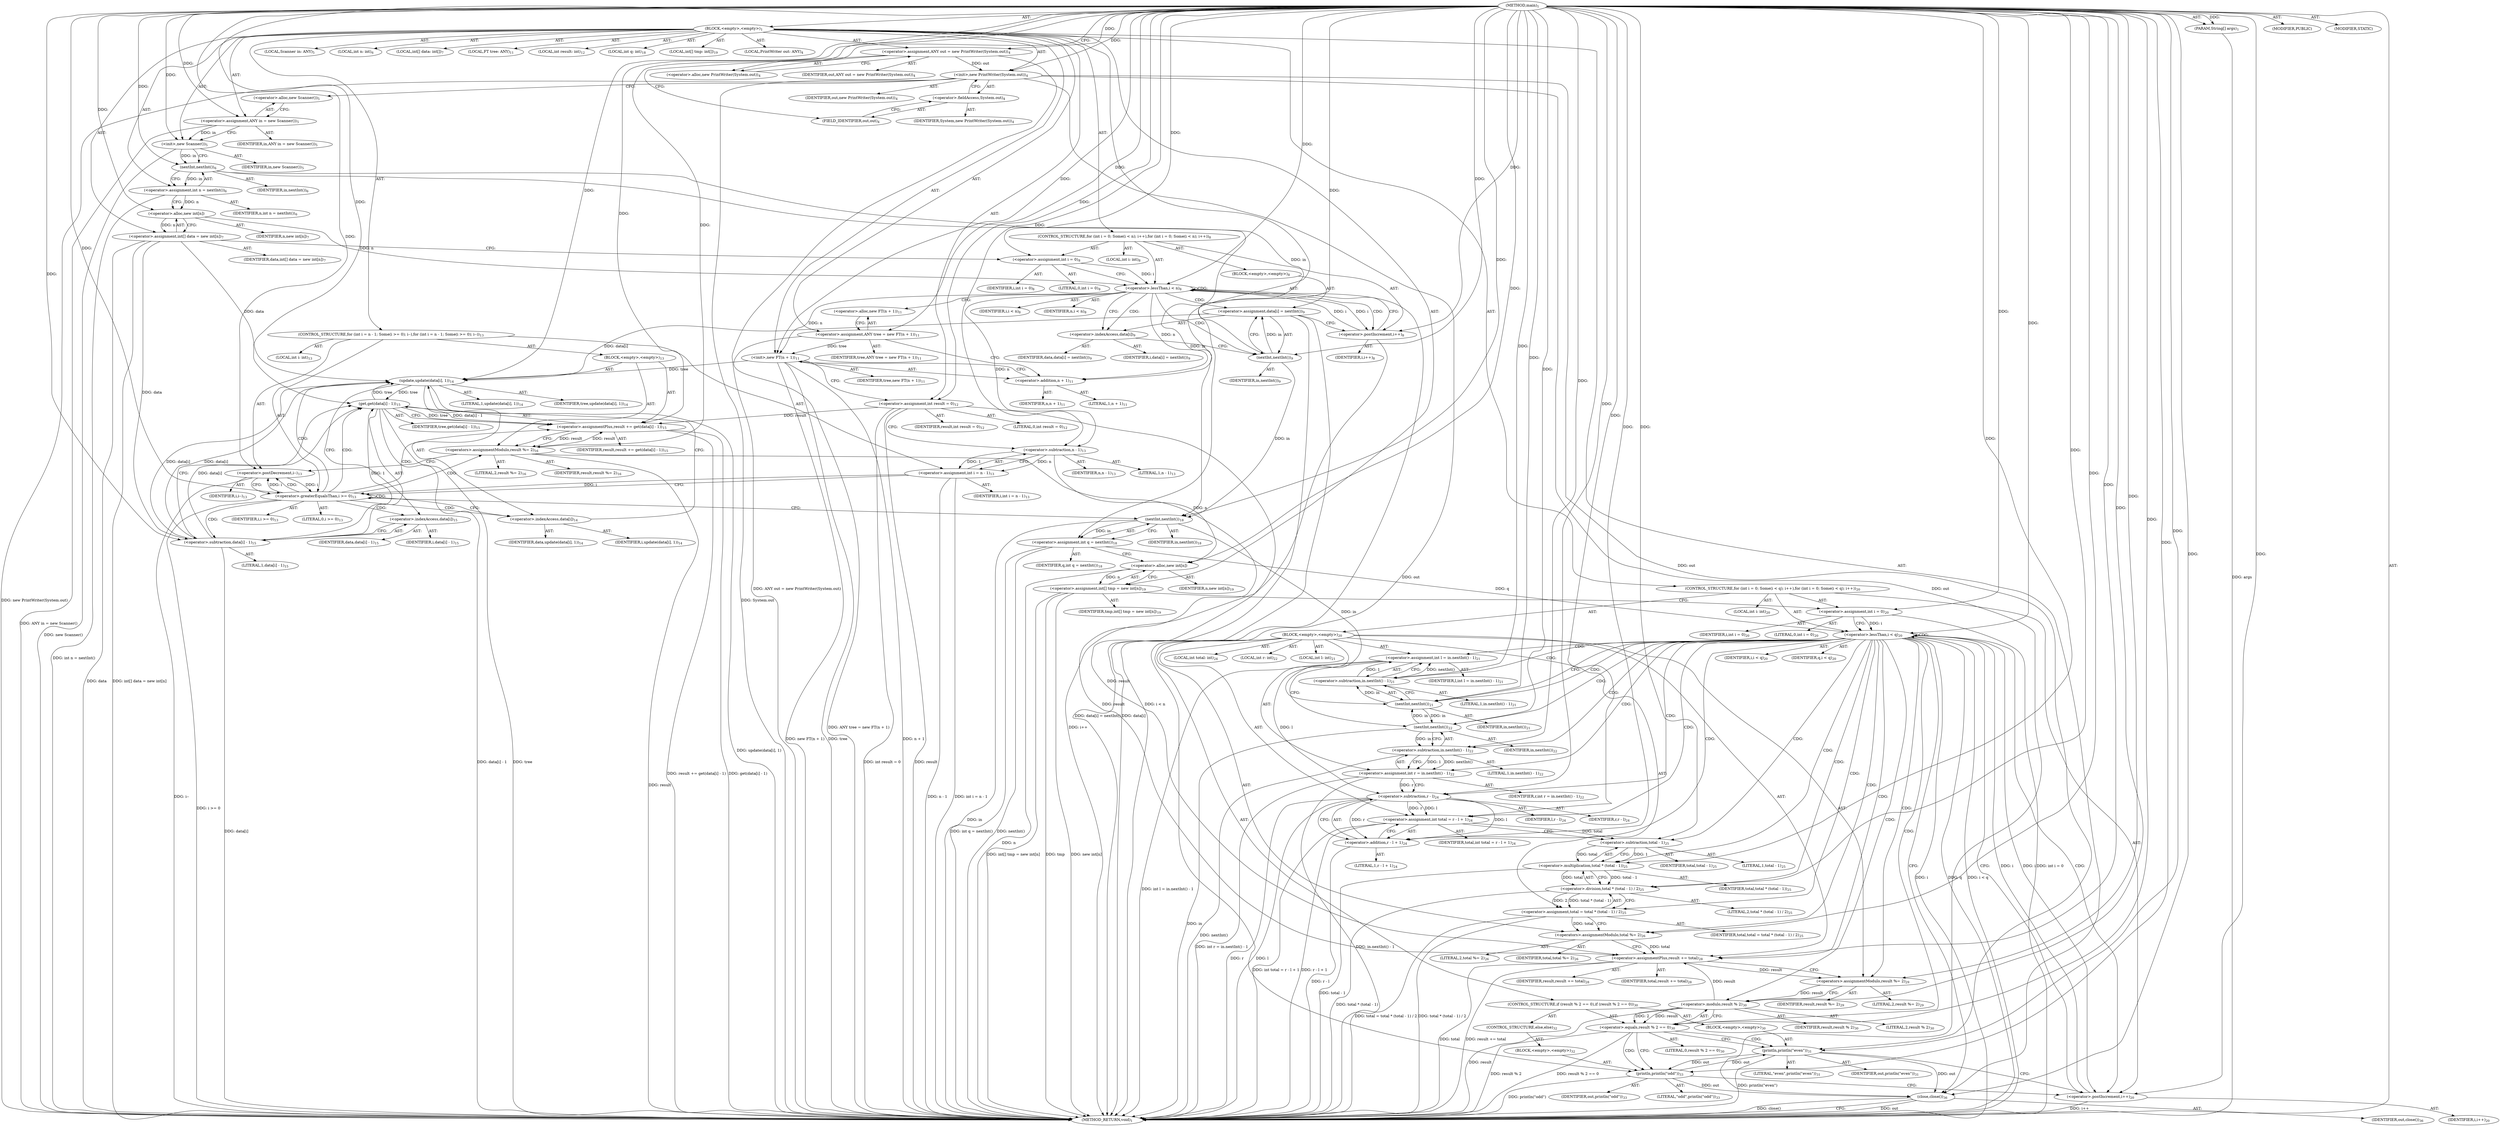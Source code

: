 digraph "main" {  
"23" [label = <(METHOD,main)<SUB>1</SUB>> ]
"24" [label = <(PARAM,String[] args)<SUB>1</SUB>> ]
"25" [label = <(BLOCK,&lt;empty&gt;,&lt;empty&gt;)<SUB>1</SUB>> ]
"4" [label = <(LOCAL,PrintWriter out: ANY)<SUB>4</SUB>> ]
"26" [label = <(&lt;operator&gt;.assignment,ANY out = new PrintWriter(System.out))<SUB>4</SUB>> ]
"27" [label = <(IDENTIFIER,out,ANY out = new PrintWriter(System.out))<SUB>4</SUB>> ]
"28" [label = <(&lt;operator&gt;.alloc,new PrintWriter(System.out))<SUB>4</SUB>> ]
"29" [label = <(&lt;init&gt;,new PrintWriter(System.out))<SUB>4</SUB>> ]
"3" [label = <(IDENTIFIER,out,new PrintWriter(System.out))<SUB>4</SUB>> ]
"30" [label = <(&lt;operator&gt;.fieldAccess,System.out)<SUB>4</SUB>> ]
"31" [label = <(IDENTIFIER,System,new PrintWriter(System.out))<SUB>4</SUB>> ]
"32" [label = <(FIELD_IDENTIFIER,out,out)<SUB>4</SUB>> ]
"6" [label = <(LOCAL,Scanner in: ANY)<SUB>5</SUB>> ]
"33" [label = <(&lt;operator&gt;.assignment,ANY in = new Scanner())<SUB>5</SUB>> ]
"34" [label = <(IDENTIFIER,in,ANY in = new Scanner())<SUB>5</SUB>> ]
"35" [label = <(&lt;operator&gt;.alloc,new Scanner())<SUB>5</SUB>> ]
"36" [label = <(&lt;init&gt;,new Scanner())<SUB>5</SUB>> ]
"5" [label = <(IDENTIFIER,in,new Scanner())<SUB>5</SUB>> ]
"37" [label = <(LOCAL,int n: int)<SUB>6</SUB>> ]
"38" [label = <(&lt;operator&gt;.assignment,int n = nextInt())<SUB>6</SUB>> ]
"39" [label = <(IDENTIFIER,n,int n = nextInt())<SUB>6</SUB>> ]
"40" [label = <(nextInt,nextInt())<SUB>6</SUB>> ]
"41" [label = <(IDENTIFIER,in,nextInt())<SUB>6</SUB>> ]
"42" [label = <(LOCAL,int[] data: int[])<SUB>7</SUB>> ]
"43" [label = <(&lt;operator&gt;.assignment,int[] data = new int[n])<SUB>7</SUB>> ]
"44" [label = <(IDENTIFIER,data,int[] data = new int[n])<SUB>7</SUB>> ]
"45" [label = <(&lt;operator&gt;.alloc,new int[n])> ]
"46" [label = <(IDENTIFIER,n,new int[n])<SUB>7</SUB>> ]
"47" [label = <(CONTROL_STRUCTURE,for (int i = 0; Some(i &lt; n); i++),for (int i = 0; Some(i &lt; n); i++))<SUB>8</SUB>> ]
"48" [label = <(LOCAL,int i: int)<SUB>8</SUB>> ]
"49" [label = <(&lt;operator&gt;.assignment,int i = 0)<SUB>8</SUB>> ]
"50" [label = <(IDENTIFIER,i,int i = 0)<SUB>8</SUB>> ]
"51" [label = <(LITERAL,0,int i = 0)<SUB>8</SUB>> ]
"52" [label = <(&lt;operator&gt;.lessThan,i &lt; n)<SUB>8</SUB>> ]
"53" [label = <(IDENTIFIER,i,i &lt; n)<SUB>8</SUB>> ]
"54" [label = <(IDENTIFIER,n,i &lt; n)<SUB>8</SUB>> ]
"55" [label = <(&lt;operator&gt;.postIncrement,i++)<SUB>8</SUB>> ]
"56" [label = <(IDENTIFIER,i,i++)<SUB>8</SUB>> ]
"57" [label = <(BLOCK,&lt;empty&gt;,&lt;empty&gt;)<SUB>8</SUB>> ]
"58" [label = <(&lt;operator&gt;.assignment,data[i] = nextInt())<SUB>9</SUB>> ]
"59" [label = <(&lt;operator&gt;.indexAccess,data[i])<SUB>9</SUB>> ]
"60" [label = <(IDENTIFIER,data,data[i] = nextInt())<SUB>9</SUB>> ]
"61" [label = <(IDENTIFIER,i,data[i] = nextInt())<SUB>9</SUB>> ]
"62" [label = <(nextInt,nextInt())<SUB>9</SUB>> ]
"63" [label = <(IDENTIFIER,in,nextInt())<SUB>9</SUB>> ]
"8" [label = <(LOCAL,FT tree: ANY)<SUB>11</SUB>> ]
"64" [label = <(&lt;operator&gt;.assignment,ANY tree = new FT(n + 1))<SUB>11</SUB>> ]
"65" [label = <(IDENTIFIER,tree,ANY tree = new FT(n + 1))<SUB>11</SUB>> ]
"66" [label = <(&lt;operator&gt;.alloc,new FT(n + 1))<SUB>11</SUB>> ]
"67" [label = <(&lt;init&gt;,new FT(n + 1))<SUB>11</SUB>> ]
"7" [label = <(IDENTIFIER,tree,new FT(n + 1))<SUB>11</SUB>> ]
"68" [label = <(&lt;operator&gt;.addition,n + 1)<SUB>11</SUB>> ]
"69" [label = <(IDENTIFIER,n,n + 1)<SUB>11</SUB>> ]
"70" [label = <(LITERAL,1,n + 1)<SUB>11</SUB>> ]
"71" [label = <(LOCAL,int result: int)<SUB>12</SUB>> ]
"72" [label = <(&lt;operator&gt;.assignment,int result = 0)<SUB>12</SUB>> ]
"73" [label = <(IDENTIFIER,result,int result = 0)<SUB>12</SUB>> ]
"74" [label = <(LITERAL,0,int result = 0)<SUB>12</SUB>> ]
"75" [label = <(CONTROL_STRUCTURE,for (int i = n - 1; Some(i &gt;= 0); i--),for (int i = n - 1; Some(i &gt;= 0); i--))<SUB>13</SUB>> ]
"76" [label = <(LOCAL,int i: int)<SUB>13</SUB>> ]
"77" [label = <(&lt;operator&gt;.assignment,int i = n - 1)<SUB>13</SUB>> ]
"78" [label = <(IDENTIFIER,i,int i = n - 1)<SUB>13</SUB>> ]
"79" [label = <(&lt;operator&gt;.subtraction,n - 1)<SUB>13</SUB>> ]
"80" [label = <(IDENTIFIER,n,n - 1)<SUB>13</SUB>> ]
"81" [label = <(LITERAL,1,n - 1)<SUB>13</SUB>> ]
"82" [label = <(&lt;operator&gt;.greaterEqualsThan,i &gt;= 0)<SUB>13</SUB>> ]
"83" [label = <(IDENTIFIER,i,i &gt;= 0)<SUB>13</SUB>> ]
"84" [label = <(LITERAL,0,i &gt;= 0)<SUB>13</SUB>> ]
"85" [label = <(&lt;operator&gt;.postDecrement,i--)<SUB>13</SUB>> ]
"86" [label = <(IDENTIFIER,i,i--)<SUB>13</SUB>> ]
"87" [label = <(BLOCK,&lt;empty&gt;,&lt;empty&gt;)<SUB>13</SUB>> ]
"88" [label = <(update,update(data[i], 1))<SUB>14</SUB>> ]
"89" [label = <(IDENTIFIER,tree,update(data[i], 1))<SUB>14</SUB>> ]
"90" [label = <(&lt;operator&gt;.indexAccess,data[i])<SUB>14</SUB>> ]
"91" [label = <(IDENTIFIER,data,update(data[i], 1))<SUB>14</SUB>> ]
"92" [label = <(IDENTIFIER,i,update(data[i], 1))<SUB>14</SUB>> ]
"93" [label = <(LITERAL,1,update(data[i], 1))<SUB>14</SUB>> ]
"94" [label = <(&lt;operator&gt;.assignmentPlus,result += get(data[i] - 1))<SUB>15</SUB>> ]
"95" [label = <(IDENTIFIER,result,result += get(data[i] - 1))<SUB>15</SUB>> ]
"96" [label = <(get,get(data[i] - 1))<SUB>15</SUB>> ]
"97" [label = <(IDENTIFIER,tree,get(data[i] - 1))<SUB>15</SUB>> ]
"98" [label = <(&lt;operator&gt;.subtraction,data[i] - 1)<SUB>15</SUB>> ]
"99" [label = <(&lt;operator&gt;.indexAccess,data[i])<SUB>15</SUB>> ]
"100" [label = <(IDENTIFIER,data,data[i] - 1)<SUB>15</SUB>> ]
"101" [label = <(IDENTIFIER,i,data[i] - 1)<SUB>15</SUB>> ]
"102" [label = <(LITERAL,1,data[i] - 1)<SUB>15</SUB>> ]
"103" [label = <(&lt;operators&gt;.assignmentModulo,result %= 2)<SUB>16</SUB>> ]
"104" [label = <(IDENTIFIER,result,result %= 2)<SUB>16</SUB>> ]
"105" [label = <(LITERAL,2,result %= 2)<SUB>16</SUB>> ]
"106" [label = <(LOCAL,int q: int)<SUB>18</SUB>> ]
"107" [label = <(&lt;operator&gt;.assignment,int q = nextInt())<SUB>18</SUB>> ]
"108" [label = <(IDENTIFIER,q,int q = nextInt())<SUB>18</SUB>> ]
"109" [label = <(nextInt,nextInt())<SUB>18</SUB>> ]
"110" [label = <(IDENTIFIER,in,nextInt())<SUB>18</SUB>> ]
"111" [label = <(LOCAL,int[] tmp: int[])<SUB>19</SUB>> ]
"112" [label = <(&lt;operator&gt;.assignment,int[] tmp = new int[n])<SUB>19</SUB>> ]
"113" [label = <(IDENTIFIER,tmp,int[] tmp = new int[n])<SUB>19</SUB>> ]
"114" [label = <(&lt;operator&gt;.alloc,new int[n])> ]
"115" [label = <(IDENTIFIER,n,new int[n])<SUB>19</SUB>> ]
"116" [label = <(CONTROL_STRUCTURE,for (int i = 0; Some(i &lt; q); i++),for (int i = 0; Some(i &lt; q); i++))<SUB>20</SUB>> ]
"117" [label = <(LOCAL,int i: int)<SUB>20</SUB>> ]
"118" [label = <(&lt;operator&gt;.assignment,int i = 0)<SUB>20</SUB>> ]
"119" [label = <(IDENTIFIER,i,int i = 0)<SUB>20</SUB>> ]
"120" [label = <(LITERAL,0,int i = 0)<SUB>20</SUB>> ]
"121" [label = <(&lt;operator&gt;.lessThan,i &lt; q)<SUB>20</SUB>> ]
"122" [label = <(IDENTIFIER,i,i &lt; q)<SUB>20</SUB>> ]
"123" [label = <(IDENTIFIER,q,i &lt; q)<SUB>20</SUB>> ]
"124" [label = <(&lt;operator&gt;.postIncrement,i++)<SUB>20</SUB>> ]
"125" [label = <(IDENTIFIER,i,i++)<SUB>20</SUB>> ]
"126" [label = <(BLOCK,&lt;empty&gt;,&lt;empty&gt;)<SUB>20</SUB>> ]
"127" [label = <(LOCAL,int l: int)<SUB>21</SUB>> ]
"128" [label = <(&lt;operator&gt;.assignment,int l = in.nextInt() - 1)<SUB>21</SUB>> ]
"129" [label = <(IDENTIFIER,l,int l = in.nextInt() - 1)<SUB>21</SUB>> ]
"130" [label = <(&lt;operator&gt;.subtraction,in.nextInt() - 1)<SUB>21</SUB>> ]
"131" [label = <(nextInt,nextInt())<SUB>21</SUB>> ]
"132" [label = <(IDENTIFIER,in,nextInt())<SUB>21</SUB>> ]
"133" [label = <(LITERAL,1,in.nextInt() - 1)<SUB>21</SUB>> ]
"134" [label = <(LOCAL,int r: int)<SUB>22</SUB>> ]
"135" [label = <(&lt;operator&gt;.assignment,int r = in.nextInt() - 1)<SUB>22</SUB>> ]
"136" [label = <(IDENTIFIER,r,int r = in.nextInt() - 1)<SUB>22</SUB>> ]
"137" [label = <(&lt;operator&gt;.subtraction,in.nextInt() - 1)<SUB>22</SUB>> ]
"138" [label = <(nextInt,nextInt())<SUB>22</SUB>> ]
"139" [label = <(IDENTIFIER,in,nextInt())<SUB>22</SUB>> ]
"140" [label = <(LITERAL,1,in.nextInt() - 1)<SUB>22</SUB>> ]
"141" [label = <(LOCAL,int total: int)<SUB>24</SUB>> ]
"142" [label = <(&lt;operator&gt;.assignment,int total = r - l + 1)<SUB>24</SUB>> ]
"143" [label = <(IDENTIFIER,total,int total = r - l + 1)<SUB>24</SUB>> ]
"144" [label = <(&lt;operator&gt;.addition,r - l + 1)<SUB>24</SUB>> ]
"145" [label = <(&lt;operator&gt;.subtraction,r - l)<SUB>24</SUB>> ]
"146" [label = <(IDENTIFIER,r,r - l)<SUB>24</SUB>> ]
"147" [label = <(IDENTIFIER,l,r - l)<SUB>24</SUB>> ]
"148" [label = <(LITERAL,1,r - l + 1)<SUB>24</SUB>> ]
"149" [label = <(&lt;operator&gt;.assignment,total = total * (total - 1) / 2)<SUB>25</SUB>> ]
"150" [label = <(IDENTIFIER,total,total = total * (total - 1) / 2)<SUB>25</SUB>> ]
"151" [label = <(&lt;operator&gt;.division,total * (total - 1) / 2)<SUB>25</SUB>> ]
"152" [label = <(&lt;operator&gt;.multiplication,total * (total - 1))<SUB>25</SUB>> ]
"153" [label = <(IDENTIFIER,total,total * (total - 1))<SUB>25</SUB>> ]
"154" [label = <(&lt;operator&gt;.subtraction,total - 1)<SUB>25</SUB>> ]
"155" [label = <(IDENTIFIER,total,total - 1)<SUB>25</SUB>> ]
"156" [label = <(LITERAL,1,total - 1)<SUB>25</SUB>> ]
"157" [label = <(LITERAL,2,total * (total - 1) / 2)<SUB>25</SUB>> ]
"158" [label = <(&lt;operators&gt;.assignmentModulo,total %= 2)<SUB>26</SUB>> ]
"159" [label = <(IDENTIFIER,total,total %= 2)<SUB>26</SUB>> ]
"160" [label = <(LITERAL,2,total %= 2)<SUB>26</SUB>> ]
"161" [label = <(&lt;operator&gt;.assignmentPlus,result += total)<SUB>28</SUB>> ]
"162" [label = <(IDENTIFIER,result,result += total)<SUB>28</SUB>> ]
"163" [label = <(IDENTIFIER,total,result += total)<SUB>28</SUB>> ]
"164" [label = <(&lt;operators&gt;.assignmentModulo,result %= 2)<SUB>29</SUB>> ]
"165" [label = <(IDENTIFIER,result,result %= 2)<SUB>29</SUB>> ]
"166" [label = <(LITERAL,2,result %= 2)<SUB>29</SUB>> ]
"167" [label = <(CONTROL_STRUCTURE,if (result % 2 == 0),if (result % 2 == 0))<SUB>30</SUB>> ]
"168" [label = <(&lt;operator&gt;.equals,result % 2 == 0)<SUB>30</SUB>> ]
"169" [label = <(&lt;operator&gt;.modulo,result % 2)<SUB>30</SUB>> ]
"170" [label = <(IDENTIFIER,result,result % 2)<SUB>30</SUB>> ]
"171" [label = <(LITERAL,2,result % 2)<SUB>30</SUB>> ]
"172" [label = <(LITERAL,0,result % 2 == 0)<SUB>30</SUB>> ]
"173" [label = <(BLOCK,&lt;empty&gt;,&lt;empty&gt;)<SUB>30</SUB>> ]
"174" [label = <(println,println(&quot;even&quot;))<SUB>31</SUB>> ]
"175" [label = <(IDENTIFIER,out,println(&quot;even&quot;))<SUB>31</SUB>> ]
"176" [label = <(LITERAL,&quot;even&quot;,println(&quot;even&quot;))<SUB>31</SUB>> ]
"177" [label = <(CONTROL_STRUCTURE,else,else)<SUB>32</SUB>> ]
"178" [label = <(BLOCK,&lt;empty&gt;,&lt;empty&gt;)<SUB>32</SUB>> ]
"179" [label = <(println,println(&quot;odd&quot;))<SUB>33</SUB>> ]
"180" [label = <(IDENTIFIER,out,println(&quot;odd&quot;))<SUB>33</SUB>> ]
"181" [label = <(LITERAL,&quot;odd&quot;,println(&quot;odd&quot;))<SUB>33</SUB>> ]
"182" [label = <(close,close())<SUB>36</SUB>> ]
"183" [label = <(IDENTIFIER,out,close())<SUB>36</SUB>> ]
"184" [label = <(MODIFIER,PUBLIC)> ]
"185" [label = <(MODIFIER,STATIC)> ]
"186" [label = <(METHOD_RETURN,void)<SUB>1</SUB>> ]
  "23" -> "24"  [ label = "AST: "] 
  "23" -> "25"  [ label = "AST: "] 
  "23" -> "184"  [ label = "AST: "] 
  "23" -> "185"  [ label = "AST: "] 
  "23" -> "186"  [ label = "AST: "] 
  "25" -> "4"  [ label = "AST: "] 
  "25" -> "26"  [ label = "AST: "] 
  "25" -> "29"  [ label = "AST: "] 
  "25" -> "6"  [ label = "AST: "] 
  "25" -> "33"  [ label = "AST: "] 
  "25" -> "36"  [ label = "AST: "] 
  "25" -> "37"  [ label = "AST: "] 
  "25" -> "38"  [ label = "AST: "] 
  "25" -> "42"  [ label = "AST: "] 
  "25" -> "43"  [ label = "AST: "] 
  "25" -> "47"  [ label = "AST: "] 
  "25" -> "8"  [ label = "AST: "] 
  "25" -> "64"  [ label = "AST: "] 
  "25" -> "67"  [ label = "AST: "] 
  "25" -> "71"  [ label = "AST: "] 
  "25" -> "72"  [ label = "AST: "] 
  "25" -> "75"  [ label = "AST: "] 
  "25" -> "106"  [ label = "AST: "] 
  "25" -> "107"  [ label = "AST: "] 
  "25" -> "111"  [ label = "AST: "] 
  "25" -> "112"  [ label = "AST: "] 
  "25" -> "116"  [ label = "AST: "] 
  "25" -> "182"  [ label = "AST: "] 
  "26" -> "27"  [ label = "AST: "] 
  "26" -> "28"  [ label = "AST: "] 
  "29" -> "3"  [ label = "AST: "] 
  "29" -> "30"  [ label = "AST: "] 
  "30" -> "31"  [ label = "AST: "] 
  "30" -> "32"  [ label = "AST: "] 
  "33" -> "34"  [ label = "AST: "] 
  "33" -> "35"  [ label = "AST: "] 
  "36" -> "5"  [ label = "AST: "] 
  "38" -> "39"  [ label = "AST: "] 
  "38" -> "40"  [ label = "AST: "] 
  "40" -> "41"  [ label = "AST: "] 
  "43" -> "44"  [ label = "AST: "] 
  "43" -> "45"  [ label = "AST: "] 
  "45" -> "46"  [ label = "AST: "] 
  "47" -> "48"  [ label = "AST: "] 
  "47" -> "49"  [ label = "AST: "] 
  "47" -> "52"  [ label = "AST: "] 
  "47" -> "55"  [ label = "AST: "] 
  "47" -> "57"  [ label = "AST: "] 
  "49" -> "50"  [ label = "AST: "] 
  "49" -> "51"  [ label = "AST: "] 
  "52" -> "53"  [ label = "AST: "] 
  "52" -> "54"  [ label = "AST: "] 
  "55" -> "56"  [ label = "AST: "] 
  "57" -> "58"  [ label = "AST: "] 
  "58" -> "59"  [ label = "AST: "] 
  "58" -> "62"  [ label = "AST: "] 
  "59" -> "60"  [ label = "AST: "] 
  "59" -> "61"  [ label = "AST: "] 
  "62" -> "63"  [ label = "AST: "] 
  "64" -> "65"  [ label = "AST: "] 
  "64" -> "66"  [ label = "AST: "] 
  "67" -> "7"  [ label = "AST: "] 
  "67" -> "68"  [ label = "AST: "] 
  "68" -> "69"  [ label = "AST: "] 
  "68" -> "70"  [ label = "AST: "] 
  "72" -> "73"  [ label = "AST: "] 
  "72" -> "74"  [ label = "AST: "] 
  "75" -> "76"  [ label = "AST: "] 
  "75" -> "77"  [ label = "AST: "] 
  "75" -> "82"  [ label = "AST: "] 
  "75" -> "85"  [ label = "AST: "] 
  "75" -> "87"  [ label = "AST: "] 
  "77" -> "78"  [ label = "AST: "] 
  "77" -> "79"  [ label = "AST: "] 
  "79" -> "80"  [ label = "AST: "] 
  "79" -> "81"  [ label = "AST: "] 
  "82" -> "83"  [ label = "AST: "] 
  "82" -> "84"  [ label = "AST: "] 
  "85" -> "86"  [ label = "AST: "] 
  "87" -> "88"  [ label = "AST: "] 
  "87" -> "94"  [ label = "AST: "] 
  "87" -> "103"  [ label = "AST: "] 
  "88" -> "89"  [ label = "AST: "] 
  "88" -> "90"  [ label = "AST: "] 
  "88" -> "93"  [ label = "AST: "] 
  "90" -> "91"  [ label = "AST: "] 
  "90" -> "92"  [ label = "AST: "] 
  "94" -> "95"  [ label = "AST: "] 
  "94" -> "96"  [ label = "AST: "] 
  "96" -> "97"  [ label = "AST: "] 
  "96" -> "98"  [ label = "AST: "] 
  "98" -> "99"  [ label = "AST: "] 
  "98" -> "102"  [ label = "AST: "] 
  "99" -> "100"  [ label = "AST: "] 
  "99" -> "101"  [ label = "AST: "] 
  "103" -> "104"  [ label = "AST: "] 
  "103" -> "105"  [ label = "AST: "] 
  "107" -> "108"  [ label = "AST: "] 
  "107" -> "109"  [ label = "AST: "] 
  "109" -> "110"  [ label = "AST: "] 
  "112" -> "113"  [ label = "AST: "] 
  "112" -> "114"  [ label = "AST: "] 
  "114" -> "115"  [ label = "AST: "] 
  "116" -> "117"  [ label = "AST: "] 
  "116" -> "118"  [ label = "AST: "] 
  "116" -> "121"  [ label = "AST: "] 
  "116" -> "124"  [ label = "AST: "] 
  "116" -> "126"  [ label = "AST: "] 
  "118" -> "119"  [ label = "AST: "] 
  "118" -> "120"  [ label = "AST: "] 
  "121" -> "122"  [ label = "AST: "] 
  "121" -> "123"  [ label = "AST: "] 
  "124" -> "125"  [ label = "AST: "] 
  "126" -> "127"  [ label = "AST: "] 
  "126" -> "128"  [ label = "AST: "] 
  "126" -> "134"  [ label = "AST: "] 
  "126" -> "135"  [ label = "AST: "] 
  "126" -> "141"  [ label = "AST: "] 
  "126" -> "142"  [ label = "AST: "] 
  "126" -> "149"  [ label = "AST: "] 
  "126" -> "158"  [ label = "AST: "] 
  "126" -> "161"  [ label = "AST: "] 
  "126" -> "164"  [ label = "AST: "] 
  "126" -> "167"  [ label = "AST: "] 
  "128" -> "129"  [ label = "AST: "] 
  "128" -> "130"  [ label = "AST: "] 
  "130" -> "131"  [ label = "AST: "] 
  "130" -> "133"  [ label = "AST: "] 
  "131" -> "132"  [ label = "AST: "] 
  "135" -> "136"  [ label = "AST: "] 
  "135" -> "137"  [ label = "AST: "] 
  "137" -> "138"  [ label = "AST: "] 
  "137" -> "140"  [ label = "AST: "] 
  "138" -> "139"  [ label = "AST: "] 
  "142" -> "143"  [ label = "AST: "] 
  "142" -> "144"  [ label = "AST: "] 
  "144" -> "145"  [ label = "AST: "] 
  "144" -> "148"  [ label = "AST: "] 
  "145" -> "146"  [ label = "AST: "] 
  "145" -> "147"  [ label = "AST: "] 
  "149" -> "150"  [ label = "AST: "] 
  "149" -> "151"  [ label = "AST: "] 
  "151" -> "152"  [ label = "AST: "] 
  "151" -> "157"  [ label = "AST: "] 
  "152" -> "153"  [ label = "AST: "] 
  "152" -> "154"  [ label = "AST: "] 
  "154" -> "155"  [ label = "AST: "] 
  "154" -> "156"  [ label = "AST: "] 
  "158" -> "159"  [ label = "AST: "] 
  "158" -> "160"  [ label = "AST: "] 
  "161" -> "162"  [ label = "AST: "] 
  "161" -> "163"  [ label = "AST: "] 
  "164" -> "165"  [ label = "AST: "] 
  "164" -> "166"  [ label = "AST: "] 
  "167" -> "168"  [ label = "AST: "] 
  "167" -> "173"  [ label = "AST: "] 
  "167" -> "177"  [ label = "AST: "] 
  "168" -> "169"  [ label = "AST: "] 
  "168" -> "172"  [ label = "AST: "] 
  "169" -> "170"  [ label = "AST: "] 
  "169" -> "171"  [ label = "AST: "] 
  "173" -> "174"  [ label = "AST: "] 
  "174" -> "175"  [ label = "AST: "] 
  "174" -> "176"  [ label = "AST: "] 
  "177" -> "178"  [ label = "AST: "] 
  "178" -> "179"  [ label = "AST: "] 
  "179" -> "180"  [ label = "AST: "] 
  "179" -> "181"  [ label = "AST: "] 
  "182" -> "183"  [ label = "AST: "] 
  "26" -> "32"  [ label = "CFG: "] 
  "29" -> "35"  [ label = "CFG: "] 
  "33" -> "36"  [ label = "CFG: "] 
  "36" -> "40"  [ label = "CFG: "] 
  "38" -> "45"  [ label = "CFG: "] 
  "43" -> "49"  [ label = "CFG: "] 
  "64" -> "68"  [ label = "CFG: "] 
  "67" -> "72"  [ label = "CFG: "] 
  "72" -> "79"  [ label = "CFG: "] 
  "107" -> "114"  [ label = "CFG: "] 
  "112" -> "118"  [ label = "CFG: "] 
  "182" -> "186"  [ label = "CFG: "] 
  "28" -> "26"  [ label = "CFG: "] 
  "30" -> "29"  [ label = "CFG: "] 
  "35" -> "33"  [ label = "CFG: "] 
  "40" -> "38"  [ label = "CFG: "] 
  "45" -> "43"  [ label = "CFG: "] 
  "49" -> "52"  [ label = "CFG: "] 
  "52" -> "59"  [ label = "CFG: "] 
  "52" -> "66"  [ label = "CFG: "] 
  "55" -> "52"  [ label = "CFG: "] 
  "66" -> "64"  [ label = "CFG: "] 
  "68" -> "67"  [ label = "CFG: "] 
  "77" -> "82"  [ label = "CFG: "] 
  "82" -> "90"  [ label = "CFG: "] 
  "82" -> "109"  [ label = "CFG: "] 
  "85" -> "82"  [ label = "CFG: "] 
  "109" -> "107"  [ label = "CFG: "] 
  "114" -> "112"  [ label = "CFG: "] 
  "118" -> "121"  [ label = "CFG: "] 
  "121" -> "131"  [ label = "CFG: "] 
  "121" -> "182"  [ label = "CFG: "] 
  "124" -> "121"  [ label = "CFG: "] 
  "32" -> "30"  [ label = "CFG: "] 
  "58" -> "55"  [ label = "CFG: "] 
  "79" -> "77"  [ label = "CFG: "] 
  "88" -> "99"  [ label = "CFG: "] 
  "94" -> "103"  [ label = "CFG: "] 
  "103" -> "85"  [ label = "CFG: "] 
  "128" -> "138"  [ label = "CFG: "] 
  "135" -> "145"  [ label = "CFG: "] 
  "142" -> "154"  [ label = "CFG: "] 
  "149" -> "158"  [ label = "CFG: "] 
  "158" -> "161"  [ label = "CFG: "] 
  "161" -> "164"  [ label = "CFG: "] 
  "164" -> "169"  [ label = "CFG: "] 
  "59" -> "62"  [ label = "CFG: "] 
  "62" -> "58"  [ label = "CFG: "] 
  "90" -> "88"  [ label = "CFG: "] 
  "96" -> "94"  [ label = "CFG: "] 
  "130" -> "128"  [ label = "CFG: "] 
  "137" -> "135"  [ label = "CFG: "] 
  "144" -> "142"  [ label = "CFG: "] 
  "151" -> "149"  [ label = "CFG: "] 
  "168" -> "174"  [ label = "CFG: "] 
  "168" -> "179"  [ label = "CFG: "] 
  "98" -> "96"  [ label = "CFG: "] 
  "131" -> "130"  [ label = "CFG: "] 
  "138" -> "137"  [ label = "CFG: "] 
  "145" -> "144"  [ label = "CFG: "] 
  "152" -> "151"  [ label = "CFG: "] 
  "169" -> "168"  [ label = "CFG: "] 
  "174" -> "124"  [ label = "CFG: "] 
  "99" -> "98"  [ label = "CFG: "] 
  "154" -> "152"  [ label = "CFG: "] 
  "179" -> "124"  [ label = "CFG: "] 
  "23" -> "28"  [ label = "CFG: "] 
  "24" -> "186"  [ label = "DDG: args"] 
  "26" -> "186"  [ label = "DDG: ANY out = new PrintWriter(System.out)"] 
  "29" -> "186"  [ label = "DDG: System.out"] 
  "29" -> "186"  [ label = "DDG: new PrintWriter(System.out)"] 
  "33" -> "186"  [ label = "DDG: ANY in = new Scanner()"] 
  "36" -> "186"  [ label = "DDG: new Scanner()"] 
  "38" -> "186"  [ label = "DDG: int n = nextInt()"] 
  "43" -> "186"  [ label = "DDG: data"] 
  "43" -> "186"  [ label = "DDG: int[] data = new int[n]"] 
  "52" -> "186"  [ label = "DDG: i &lt; n"] 
  "64" -> "186"  [ label = "DDG: ANY tree = new FT(n + 1)"] 
  "67" -> "186"  [ label = "DDG: tree"] 
  "67" -> "186"  [ label = "DDG: n + 1"] 
  "67" -> "186"  [ label = "DDG: new FT(n + 1)"] 
  "72" -> "186"  [ label = "DDG: result"] 
  "72" -> "186"  [ label = "DDG: int result = 0"] 
  "77" -> "186"  [ label = "DDG: n - 1"] 
  "77" -> "186"  [ label = "DDG: int i = n - 1"] 
  "82" -> "186"  [ label = "DDG: i &gt;= 0"] 
  "109" -> "186"  [ label = "DDG: in"] 
  "107" -> "186"  [ label = "DDG: nextInt()"] 
  "107" -> "186"  [ label = "DDG: int q = nextInt()"] 
  "112" -> "186"  [ label = "DDG: tmp"] 
  "114" -> "186"  [ label = "DDG: n"] 
  "112" -> "186"  [ label = "DDG: new int[n]"] 
  "112" -> "186"  [ label = "DDG: int[] tmp = new int[n]"] 
  "118" -> "186"  [ label = "DDG: int i = 0"] 
  "121" -> "186"  [ label = "DDG: i"] 
  "121" -> "186"  [ label = "DDG: q"] 
  "121" -> "186"  [ label = "DDG: i &lt; q"] 
  "182" -> "186"  [ label = "DDG: out"] 
  "182" -> "186"  [ label = "DDG: close()"] 
  "128" -> "186"  [ label = "DDG: int l = in.nextInt() - 1"] 
  "138" -> "186"  [ label = "DDG: in"] 
  "137" -> "186"  [ label = "DDG: nextInt()"] 
  "135" -> "186"  [ label = "DDG: in.nextInt() - 1"] 
  "135" -> "186"  [ label = "DDG: int r = in.nextInt() - 1"] 
  "145" -> "186"  [ label = "DDG: r"] 
  "145" -> "186"  [ label = "DDG: l"] 
  "144" -> "186"  [ label = "DDG: r - l"] 
  "142" -> "186"  [ label = "DDG: r - l + 1"] 
  "142" -> "186"  [ label = "DDG: int total = r - l + 1"] 
  "152" -> "186"  [ label = "DDG: total - 1"] 
  "151" -> "186"  [ label = "DDG: total * (total - 1)"] 
  "149" -> "186"  [ label = "DDG: total * (total - 1) / 2"] 
  "149" -> "186"  [ label = "DDG: total = total * (total - 1) / 2"] 
  "161" -> "186"  [ label = "DDG: total"] 
  "161" -> "186"  [ label = "DDG: result += total"] 
  "169" -> "186"  [ label = "DDG: result"] 
  "168" -> "186"  [ label = "DDG: result % 2"] 
  "168" -> "186"  [ label = "DDG: result % 2 == 0"] 
  "179" -> "186"  [ label = "DDG: println(&quot;odd&quot;)"] 
  "174" -> "186"  [ label = "DDG: println(&quot;even&quot;)"] 
  "124" -> "186"  [ label = "DDG: i++"] 
  "88" -> "186"  [ label = "DDG: update(data[i], 1)"] 
  "96" -> "186"  [ label = "DDG: tree"] 
  "98" -> "186"  [ label = "DDG: data[i]"] 
  "96" -> "186"  [ label = "DDG: data[i] - 1"] 
  "94" -> "186"  [ label = "DDG: get(data[i] - 1)"] 
  "94" -> "186"  [ label = "DDG: result += get(data[i] - 1)"] 
  "103" -> "186"  [ label = "DDG: result"] 
  "85" -> "186"  [ label = "DDG: i--"] 
  "58" -> "186"  [ label = "DDG: data[i]"] 
  "58" -> "186"  [ label = "DDG: data[i] = nextInt()"] 
  "55" -> "186"  [ label = "DDG: i++"] 
  "23" -> "24"  [ label = "DDG: "] 
  "23" -> "26"  [ label = "DDG: "] 
  "23" -> "33"  [ label = "DDG: "] 
  "40" -> "38"  [ label = "DDG: in"] 
  "45" -> "43"  [ label = "DDG: n"] 
  "23" -> "64"  [ label = "DDG: "] 
  "23" -> "72"  [ label = "DDG: "] 
  "109" -> "107"  [ label = "DDG: in"] 
  "114" -> "112"  [ label = "DDG: n"] 
  "26" -> "29"  [ label = "DDG: out"] 
  "23" -> "29"  [ label = "DDG: "] 
  "33" -> "36"  [ label = "DDG: in"] 
  "23" -> "36"  [ label = "DDG: "] 
  "23" -> "49"  [ label = "DDG: "] 
  "64" -> "67"  [ label = "DDG: tree"] 
  "23" -> "67"  [ label = "DDG: "] 
  "52" -> "67"  [ label = "DDG: n"] 
  "79" -> "77"  [ label = "DDG: n"] 
  "79" -> "77"  [ label = "DDG: 1"] 
  "23" -> "118"  [ label = "DDG: "] 
  "29" -> "182"  [ label = "DDG: out"] 
  "179" -> "182"  [ label = "DDG: out"] 
  "174" -> "182"  [ label = "DDG: out"] 
  "23" -> "182"  [ label = "DDG: "] 
  "36" -> "40"  [ label = "DDG: in"] 
  "23" -> "40"  [ label = "DDG: "] 
  "38" -> "45"  [ label = "DDG: n"] 
  "23" -> "45"  [ label = "DDG: "] 
  "49" -> "52"  [ label = "DDG: i"] 
  "55" -> "52"  [ label = "DDG: i"] 
  "23" -> "52"  [ label = "DDG: "] 
  "45" -> "52"  [ label = "DDG: n"] 
  "52" -> "55"  [ label = "DDG: i"] 
  "23" -> "55"  [ label = "DDG: "] 
  "62" -> "58"  [ label = "DDG: in"] 
  "52" -> "68"  [ label = "DDG: n"] 
  "23" -> "68"  [ label = "DDG: "] 
  "77" -> "82"  [ label = "DDG: i"] 
  "85" -> "82"  [ label = "DDG: i"] 
  "23" -> "82"  [ label = "DDG: "] 
  "82" -> "85"  [ label = "DDG: i"] 
  "23" -> "85"  [ label = "DDG: "] 
  "96" -> "94"  [ label = "DDG: tree"] 
  "96" -> "94"  [ label = "DDG: data[i] - 1"] 
  "23" -> "103"  [ label = "DDG: "] 
  "40" -> "109"  [ label = "DDG: in"] 
  "62" -> "109"  [ label = "DDG: in"] 
  "23" -> "109"  [ label = "DDG: "] 
  "79" -> "114"  [ label = "DDG: n"] 
  "23" -> "114"  [ label = "DDG: "] 
  "118" -> "121"  [ label = "DDG: i"] 
  "124" -> "121"  [ label = "DDG: i"] 
  "23" -> "121"  [ label = "DDG: "] 
  "107" -> "121"  [ label = "DDG: q"] 
  "121" -> "124"  [ label = "DDG: i"] 
  "23" -> "124"  [ label = "DDG: "] 
  "130" -> "128"  [ label = "DDG: nextInt()"] 
  "130" -> "128"  [ label = "DDG: 1"] 
  "137" -> "135"  [ label = "DDG: nextInt()"] 
  "137" -> "135"  [ label = "DDG: 1"] 
  "145" -> "142"  [ label = "DDG: r"] 
  "145" -> "142"  [ label = "DDG: l"] 
  "23" -> "142"  [ label = "DDG: "] 
  "151" -> "149"  [ label = "DDG: total * (total - 1)"] 
  "151" -> "149"  [ label = "DDG: 2"] 
  "23" -> "158"  [ label = "DDG: "] 
  "158" -> "161"  [ label = "DDG: total"] 
  "23" -> "161"  [ label = "DDG: "] 
  "23" -> "164"  [ label = "DDG: "] 
  "23" -> "79"  [ label = "DDG: "] 
  "52" -> "79"  [ label = "DDG: n"] 
  "67" -> "88"  [ label = "DDG: tree"] 
  "96" -> "88"  [ label = "DDG: tree"] 
  "23" -> "88"  [ label = "DDG: "] 
  "43" -> "88"  [ label = "DDG: data"] 
  "98" -> "88"  [ label = "DDG: data[i]"] 
  "58" -> "88"  [ label = "DDG: data[i]"] 
  "72" -> "94"  [ label = "DDG: result"] 
  "103" -> "94"  [ label = "DDG: result"] 
  "23" -> "94"  [ label = "DDG: "] 
  "94" -> "103"  [ label = "DDG: result"] 
  "149" -> "158"  [ label = "DDG: total"] 
  "72" -> "161"  [ label = "DDG: result"] 
  "169" -> "161"  [ label = "DDG: result"] 
  "103" -> "161"  [ label = "DDG: result"] 
  "161" -> "164"  [ label = "DDG: result"] 
  "40" -> "62"  [ label = "DDG: in"] 
  "23" -> "62"  [ label = "DDG: "] 
  "88" -> "96"  [ label = "DDG: tree"] 
  "23" -> "96"  [ label = "DDG: "] 
  "98" -> "96"  [ label = "DDG: data[i]"] 
  "98" -> "96"  [ label = "DDG: 1"] 
  "131" -> "130"  [ label = "DDG: in"] 
  "23" -> "130"  [ label = "DDG: "] 
  "138" -> "137"  [ label = "DDG: in"] 
  "23" -> "137"  [ label = "DDG: "] 
  "145" -> "144"  [ label = "DDG: r"] 
  "145" -> "144"  [ label = "DDG: l"] 
  "23" -> "144"  [ label = "DDG: "] 
  "152" -> "151"  [ label = "DDG: total"] 
  "152" -> "151"  [ label = "DDG: total - 1"] 
  "23" -> "151"  [ label = "DDG: "] 
  "169" -> "168"  [ label = "DDG: result"] 
  "169" -> "168"  [ label = "DDG: 2"] 
  "23" -> "168"  [ label = "DDG: "] 
  "43" -> "98"  [ label = "DDG: data"] 
  "88" -> "98"  [ label = "DDG: data[i]"] 
  "23" -> "98"  [ label = "DDG: "] 
  "109" -> "131"  [ label = "DDG: in"] 
  "138" -> "131"  [ label = "DDG: in"] 
  "23" -> "131"  [ label = "DDG: "] 
  "131" -> "138"  [ label = "DDG: in"] 
  "23" -> "138"  [ label = "DDG: "] 
  "135" -> "145"  [ label = "DDG: r"] 
  "23" -> "145"  [ label = "DDG: "] 
  "128" -> "145"  [ label = "DDG: l"] 
  "154" -> "152"  [ label = "DDG: total"] 
  "23" -> "152"  [ label = "DDG: "] 
  "154" -> "152"  [ label = "DDG: 1"] 
  "164" -> "169"  [ label = "DDG: result"] 
  "23" -> "169"  [ label = "DDG: "] 
  "29" -> "174"  [ label = "DDG: out"] 
  "179" -> "174"  [ label = "DDG: out"] 
  "23" -> "174"  [ label = "DDG: "] 
  "142" -> "154"  [ label = "DDG: total"] 
  "23" -> "154"  [ label = "DDG: "] 
  "29" -> "179"  [ label = "DDG: out"] 
  "174" -> "179"  [ label = "DDG: out"] 
  "23" -> "179"  [ label = "DDG: "] 
  "52" -> "52"  [ label = "CDG: "] 
  "52" -> "59"  [ label = "CDG: "] 
  "52" -> "58"  [ label = "CDG: "] 
  "52" -> "55"  [ label = "CDG: "] 
  "52" -> "62"  [ label = "CDG: "] 
  "82" -> "94"  [ label = "CDG: "] 
  "82" -> "96"  [ label = "CDG: "] 
  "82" -> "98"  [ label = "CDG: "] 
  "82" -> "99"  [ label = "CDG: "] 
  "82" -> "85"  [ label = "CDG: "] 
  "82" -> "103"  [ label = "CDG: "] 
  "82" -> "82"  [ label = "CDG: "] 
  "82" -> "90"  [ label = "CDG: "] 
  "82" -> "88"  [ label = "CDG: "] 
  "121" -> "154"  [ label = "CDG: "] 
  "121" -> "145"  [ label = "CDG: "] 
  "121" -> "128"  [ label = "CDG: "] 
  "121" -> "169"  [ label = "CDG: "] 
  "121" -> "161"  [ label = "CDG: "] 
  "121" -> "131"  [ label = "CDG: "] 
  "121" -> "149"  [ label = "CDG: "] 
  "121" -> "142"  [ label = "CDG: "] 
  "121" -> "151"  [ label = "CDG: "] 
  "121" -> "121"  [ label = "CDG: "] 
  "121" -> "168"  [ label = "CDG: "] 
  "121" -> "144"  [ label = "CDG: "] 
  "121" -> "138"  [ label = "CDG: "] 
  "121" -> "137"  [ label = "CDG: "] 
  "121" -> "152"  [ label = "CDG: "] 
  "121" -> "130"  [ label = "CDG: "] 
  "121" -> "135"  [ label = "CDG: "] 
  "121" -> "164"  [ label = "CDG: "] 
  "121" -> "124"  [ label = "CDG: "] 
  "121" -> "158"  [ label = "CDG: "] 
  "168" -> "179"  [ label = "CDG: "] 
  "168" -> "174"  [ label = "CDG: "] 
}
